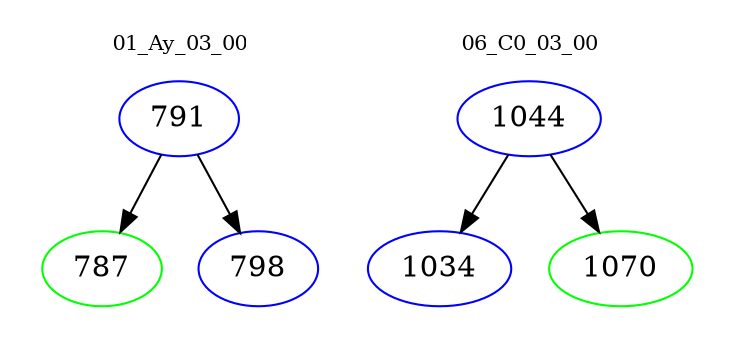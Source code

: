 digraph{
subgraph cluster_0 {
color = white
label = "01_Ay_03_00";
fontsize=10;
T0_791 [label="791", color="blue"]
T0_791 -> T0_787 [color="black"]
T0_787 [label="787", color="green"]
T0_791 -> T0_798 [color="black"]
T0_798 [label="798", color="blue"]
}
subgraph cluster_1 {
color = white
label = "06_C0_03_00";
fontsize=10;
T1_1044 [label="1044", color="blue"]
T1_1044 -> T1_1034 [color="black"]
T1_1034 [label="1034", color="blue"]
T1_1044 -> T1_1070 [color="black"]
T1_1070 [label="1070", color="green"]
}
}
